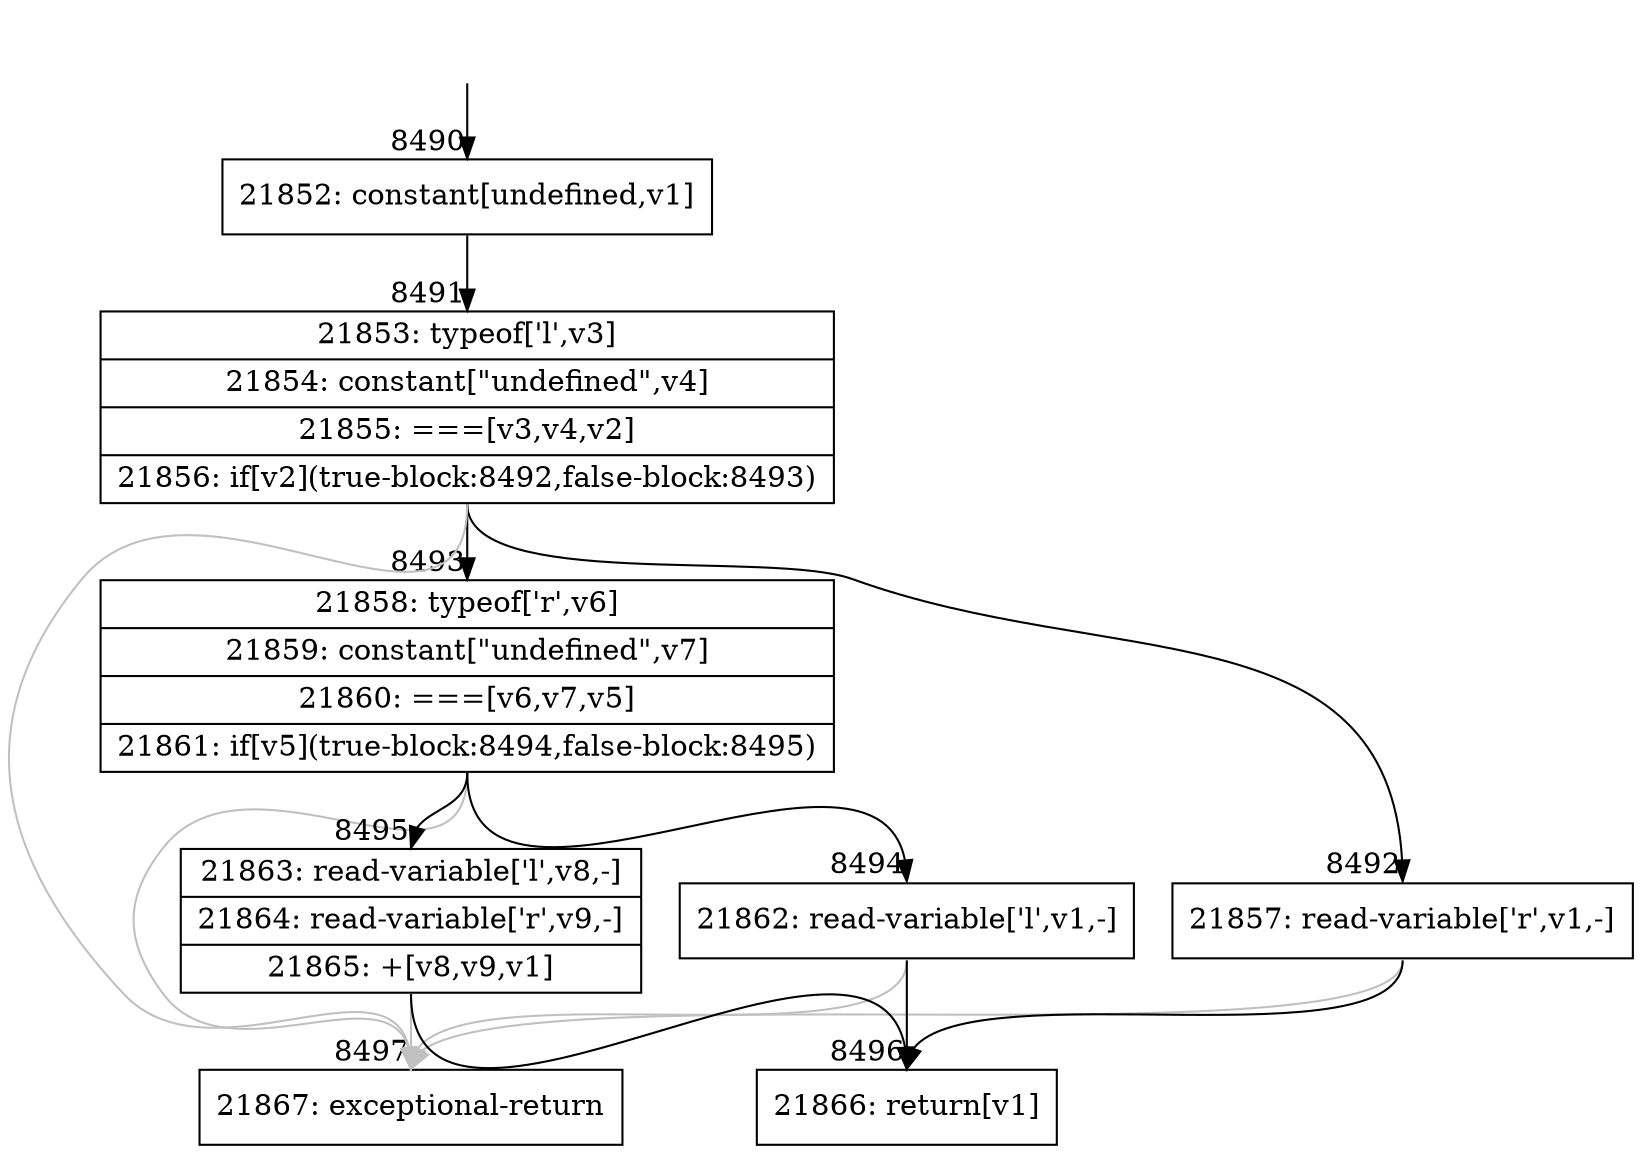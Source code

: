 digraph {
rankdir="TD"
BB_entry625[shape=none,label=""];
BB_entry625 -> BB8490 [tailport=s, headport=n, headlabel="    8490"]
BB8490 [shape=record label="{21852: constant[undefined,v1]}" ] 
BB8490 -> BB8491 [tailport=s, headport=n, headlabel="      8491"]
BB8491 [shape=record label="{21853: typeof['l',v3]|21854: constant[\"undefined\",v4]|21855: ===[v3,v4,v2]|21856: if[v2](true-block:8492,false-block:8493)}" ] 
BB8491 -> BB8492 [tailport=s, headport=n, headlabel="      8492"]
BB8491 -> BB8493 [tailport=s, headport=n, headlabel="      8493"]
BB8491 -> BB8497 [tailport=s, headport=n, color=gray, headlabel="      8497"]
BB8492 [shape=record label="{21857: read-variable['r',v1,-]}" ] 
BB8492 -> BB8496 [tailport=s, headport=n, headlabel="      8496"]
BB8492 -> BB8497 [tailport=s, headport=n, color=gray]
BB8493 [shape=record label="{21858: typeof['r',v6]|21859: constant[\"undefined\",v7]|21860: ===[v6,v7,v5]|21861: if[v5](true-block:8494,false-block:8495)}" ] 
BB8493 -> BB8494 [tailport=s, headport=n, headlabel="      8494"]
BB8493 -> BB8495 [tailport=s, headport=n, headlabel="      8495"]
BB8493 -> BB8497 [tailport=s, headport=n, color=gray]
BB8494 [shape=record label="{21862: read-variable['l',v1,-]}" ] 
BB8494 -> BB8496 [tailport=s, headport=n]
BB8494 -> BB8497 [tailport=s, headport=n, color=gray]
BB8495 [shape=record label="{21863: read-variable['l',v8,-]|21864: read-variable['r',v9,-]|21865: +[v8,v9,v1]}" ] 
BB8495 -> BB8496 [tailport=s, headport=n]
BB8495 -> BB8497 [tailport=s, headport=n, color=gray]
BB8496 [shape=record label="{21866: return[v1]}" ] 
BB8497 [shape=record label="{21867: exceptional-return}" ] 
//#$~ 12952
}
